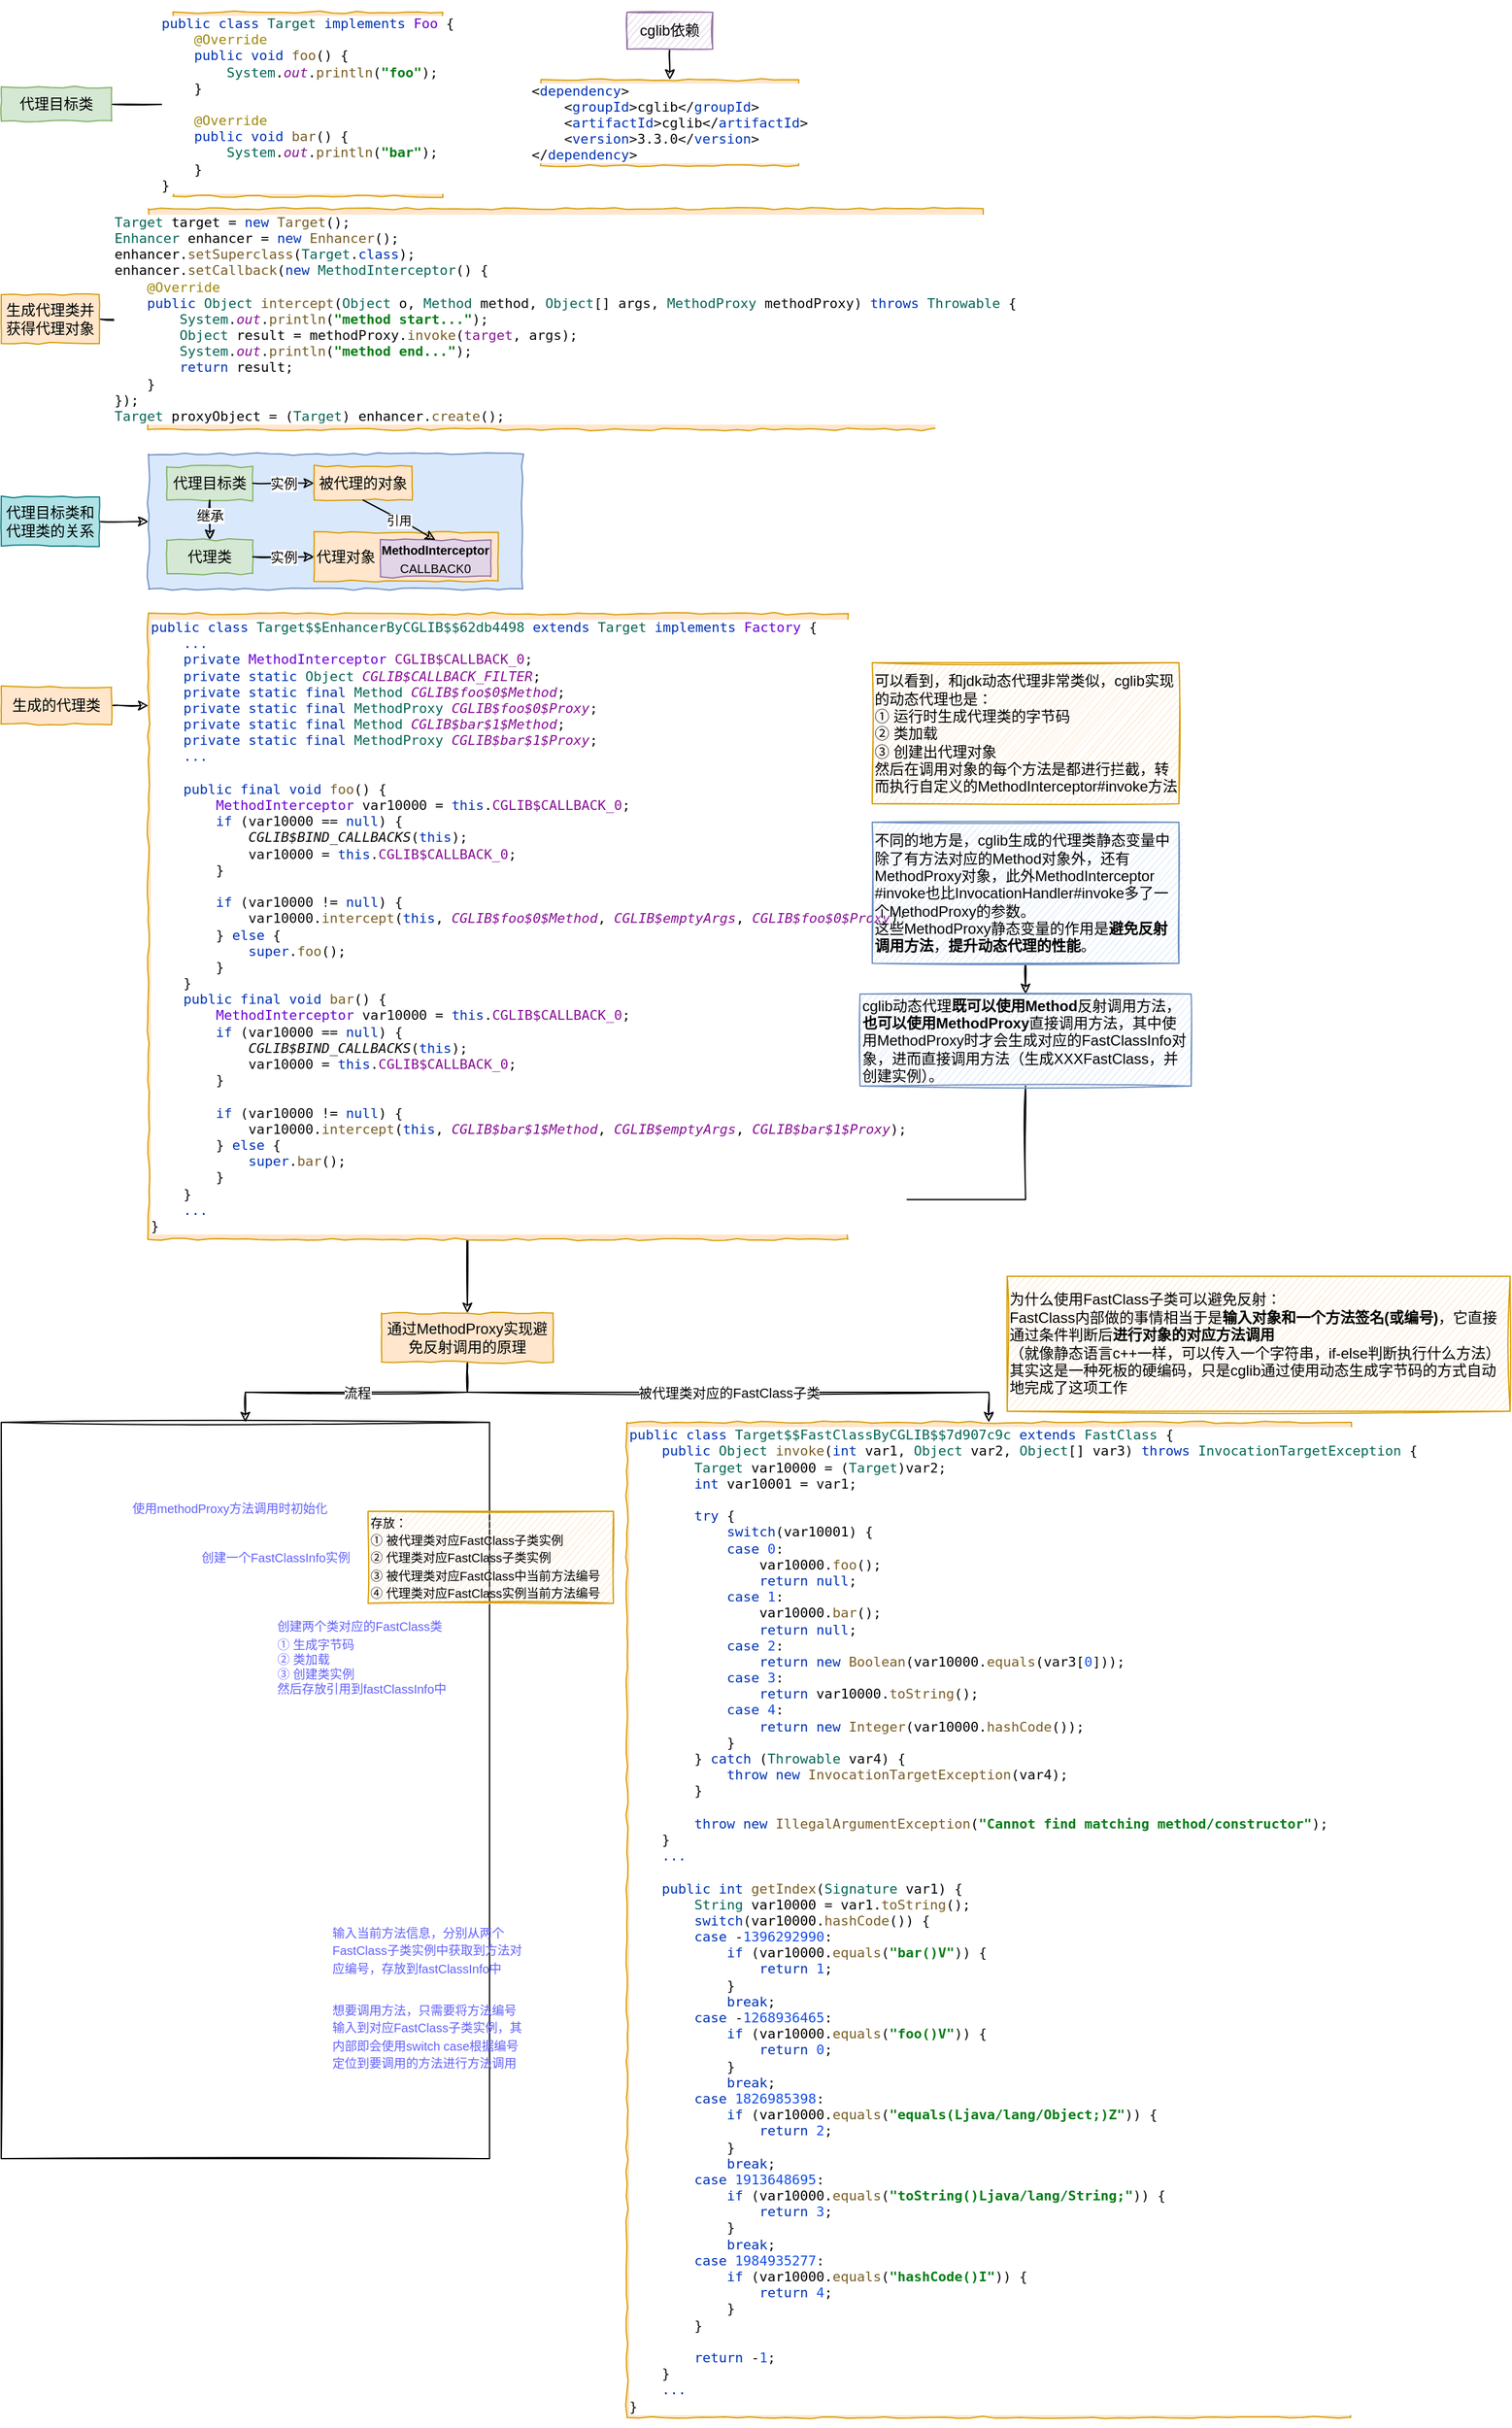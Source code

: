 <mxfile>
    <diagram id="gyhuzlX4sD1YpIZRbeLN" name="第 1 页">
        <mxGraphModel dx="1128" dy="670" grid="1" gridSize="10" guides="1" tooltips="1" connect="1" arrows="1" fold="1" page="1" pageScale="1" pageWidth="827" pageHeight="1169" math="0" shadow="0">
            <root>
                <mxCell id="0"/>
                <mxCell id="1" parent="0"/>
                <mxCell id="35" style="edgeStyle=orthogonalEdgeStyle;sketch=1;html=1;exitX=0.5;exitY=1;exitDx=0;exitDy=0;entryX=0.5;entryY=0;entryDx=0;entryDy=0;fontSize=11;rounded=0;" parent="1" source="32" target="34" edge="1">
                    <mxGeometry relative="1" as="geometry"/>
                </mxCell>
                <mxCell id="4" style="edgeStyle=none;html=1;exitX=1;exitY=0.5;exitDx=0;exitDy=0;entryX=0;entryY=0.5;entryDx=0;entryDy=0;fontSize=11;sketch=1;" parent="1" source="2" target="3" edge="1">
                    <mxGeometry relative="1" as="geometry"/>
                </mxCell>
                <mxCell id="2" value="代理目标类" style="rounded=0;whiteSpace=wrap;html=1;fillColor=#d5e8d4;strokeColor=#82b366;comic=1;" parent="1" vertex="1">
                    <mxGeometry x="40" y="81.25" width="90" height="27.5" as="geometry"/>
                </mxCell>
                <mxCell id="3" value="&lt;pre style=&quot;background-color: rgb(255 , 255 , 255)&quot;&gt;&lt;div style=&quot;color: rgb(8 , 8 , 8) ; font-family: &amp;#34;consolas&amp;#34; , monospace ; font-size: 11px ; text-align: left&quot;&gt;&lt;pre style=&quot;font-family: &amp;#34;consolas&amp;#34; , monospace&quot;&gt;&lt;span style=&quot;color: #0033b3&quot;&gt;public class &lt;/span&gt;&lt;span style=&quot;color: #066555&quot;&gt;Target &lt;/span&gt;&lt;span style=&quot;color: #0033b3&quot;&gt;implements &lt;/span&gt;&lt;span style=&quot;color: #6c00d5&quot;&gt;Foo &lt;/span&gt;{&lt;br&gt;    &lt;span style=&quot;color: #9e880d&quot;&gt;@Override&lt;br&gt;&lt;/span&gt;&lt;span style=&quot;color: #9e880d&quot;&gt;    &lt;/span&gt;&lt;span style=&quot;color: #0033b3&quot;&gt;public void &lt;/span&gt;&lt;span style=&quot;color: #795e26&quot;&gt;foo&lt;/span&gt;() {&lt;br&gt;        &lt;span style=&quot;color: #066555&quot;&gt;System&lt;/span&gt;.&lt;span style=&quot;color: #871094 ; font-style: italic&quot;&gt;out&lt;/span&gt;.&lt;span style=&quot;color: #795e26&quot;&gt;println&lt;/span&gt;(&lt;span style=&quot;color: #067d17 ; font-weight: bold&quot;&gt;&quot;foo&quot;&lt;/span&gt;);&lt;br&gt;    }&lt;br&gt;&lt;br&gt;    &lt;span style=&quot;color: #9e880d&quot;&gt;@Override&lt;br&gt;&lt;/span&gt;&lt;span style=&quot;color: #9e880d&quot;&gt;    &lt;/span&gt;&lt;span style=&quot;color: #0033b3&quot;&gt;public void &lt;/span&gt;&lt;span style=&quot;color: #795e26&quot;&gt;bar&lt;/span&gt;() {&lt;br&gt;        &lt;span style=&quot;color: #066555&quot;&gt;System&lt;/span&gt;.&lt;span style=&quot;color: #871094 ; font-style: italic&quot;&gt;out&lt;/span&gt;.&lt;span style=&quot;color: #795e26&quot;&gt;println&lt;/span&gt;(&lt;span style=&quot;color: #067d17 ; font-weight: bold&quot;&gt;&quot;bar&quot;&lt;/span&gt;);&lt;br&gt;    }&lt;br&gt;}&lt;br&gt;&lt;/pre&gt;&lt;/div&gt;&lt;/pre&gt;" style="rounded=0;whiteSpace=wrap;html=1;fillColor=#ffe6cc;strokeColor=#d79b00;comic=1;" parent="1" vertex="1">
                    <mxGeometry x="180" y="20" width="220" height="150" as="geometry"/>
                </mxCell>
                <mxCell id="8" style="edgeStyle=none;sketch=1;html=1;exitX=0.5;exitY=1;exitDx=0;exitDy=0;entryX=0.5;entryY=0;entryDx=0;entryDy=0;fontSize=11;" parent="1" source="5" target="7" edge="1">
                    <mxGeometry relative="1" as="geometry"/>
                </mxCell>
                <mxCell id="5" value="cglib依赖" style="rounded=0;whiteSpace=wrap;html=1;fillColor=#e1d5e7;strokeColor=#9673a6;comic=1;sketch=1;" parent="1" vertex="1">
                    <mxGeometry x="550" y="20" width="70" height="30" as="geometry"/>
                </mxCell>
                <mxCell id="7" value="&lt;pre style=&quot;background-color: rgb(255 , 255 , 255)&quot;&gt;&lt;div style=&quot;color: rgb(8 , 8 , 8) ; font-family: &amp;#34;consolas&amp;#34; , monospace ; font-size: 11px ; text-align: left&quot;&gt;&lt;pre style=&quot;font-family: &amp;#34;consolas&amp;#34; , monospace&quot;&gt;&lt;pre style=&quot;font-family: &amp;#34;consolas&amp;#34; , monospace&quot;&gt;&amp;lt;&lt;span style=&quot;color: #0033b3&quot;&gt;dependency&lt;/span&gt;&amp;gt;&lt;br&gt;    &amp;lt;&lt;span style=&quot;color: #0033b3&quot;&gt;groupId&lt;/span&gt;&amp;gt;cglib&amp;lt;/&lt;span style=&quot;color: #0033b3&quot;&gt;groupId&lt;/span&gt;&amp;gt;&lt;br&gt;    &amp;lt;&lt;span style=&quot;color: #0033b3&quot;&gt;artifactId&lt;/span&gt;&amp;gt;cglib&amp;lt;/&lt;span style=&quot;color: #0033b3&quot;&gt;artifactId&lt;/span&gt;&amp;gt;&lt;br&gt;    &amp;lt;&lt;span style=&quot;color: #0033b3&quot;&gt;version&lt;/span&gt;&amp;gt;3.3.0&amp;lt;/&lt;span style=&quot;color: #0033b3&quot;&gt;version&lt;/span&gt;&amp;gt;&lt;br&gt;&amp;lt;/&lt;span style=&quot;color: #0033b3&quot;&gt;dependency&lt;/span&gt;&amp;gt;&lt;/pre&gt;&lt;/pre&gt;&lt;/div&gt;&lt;/pre&gt;" style="rounded=0;whiteSpace=wrap;html=1;fillColor=#ffe6cc;strokeColor=#d79b00;comic=1;" parent="1" vertex="1">
                    <mxGeometry x="480" y="75" width="210" height="70" as="geometry"/>
                </mxCell>
                <mxCell id="11" style="edgeStyle=none;sketch=1;html=1;exitX=1;exitY=0.5;exitDx=0;exitDy=0;entryX=0;entryY=0.5;entryDx=0;entryDy=0;fontSize=11;" parent="1" source="9" target="10" edge="1">
                    <mxGeometry relative="1" as="geometry"/>
                </mxCell>
                <mxCell id="9" value="生成代理类并获得代理对象" style="rounded=0;whiteSpace=wrap;html=1;fillColor=#ffe6cc;strokeColor=#d79b00;comic=1;" parent="1" vertex="1">
                    <mxGeometry x="40" y="250" width="80" height="40" as="geometry"/>
                </mxCell>
                <mxCell id="10" value="&lt;pre style=&quot;background-color: rgb(255 , 255 , 255)&quot;&gt;&lt;div style=&quot;color: rgb(8 , 8 , 8) ; font-family: &amp;#34;consolas&amp;#34; , monospace ; font-size: 11px ; text-align: left&quot;&gt;&lt;pre style=&quot;font-family: &amp;#34;consolas&amp;#34; , monospace&quot;&gt;&lt;pre style=&quot;font-family: &amp;#34;consolas&amp;#34; , monospace&quot;&gt;&lt;span style=&quot;color: #066555&quot;&gt;Target &lt;/span&gt;&lt;span style=&quot;color: #000000&quot;&gt;target &lt;/span&gt;= &lt;span style=&quot;color: #0033b3&quot;&gt;new &lt;/span&gt;&lt;span style=&quot;color: #795e26&quot;&gt;Target&lt;/span&gt;();&lt;br&gt;&lt;span style=&quot;color: #066555&quot;&gt;Enhancer &lt;/span&gt;&lt;span style=&quot;color: #000000&quot;&gt;enhancer &lt;/span&gt;= &lt;span style=&quot;color: #0033b3&quot;&gt;new &lt;/span&gt;&lt;span style=&quot;color: #795e26&quot;&gt;Enhancer&lt;/span&gt;();&lt;br&gt;&lt;span style=&quot;color: #000000&quot;&gt;enhancer&lt;/span&gt;.&lt;span style=&quot;color: #795e26&quot;&gt;setSuperclass&lt;/span&gt;(&lt;span style=&quot;color: #066555&quot;&gt;Target&lt;/span&gt;.&lt;span style=&quot;color: #0033b3&quot;&gt;class&lt;/span&gt;);&lt;br&gt;&lt;span style=&quot;color: #000000&quot;&gt;enhancer&lt;/span&gt;.&lt;span style=&quot;color: #795e26&quot;&gt;setCallback&lt;/span&gt;(&lt;span style=&quot;color: #0033b3&quot;&gt;new &lt;/span&gt;&lt;span style=&quot;color: #066555&quot;&gt;MethodInterceptor&lt;/span&gt;() {&lt;br&gt;    &lt;span style=&quot;color: #9e880d&quot;&gt;@Override&lt;br&gt;&lt;/span&gt;&lt;span style=&quot;color: #9e880d&quot;&gt;    &lt;/span&gt;&lt;span style=&quot;color: #0033b3&quot;&gt;public &lt;/span&gt;&lt;span style=&quot;color: #066555&quot;&gt;Object &lt;/span&gt;&lt;span style=&quot;color: #795e26&quot;&gt;intercept&lt;/span&gt;(&lt;span style=&quot;color: #066555&quot;&gt;Object &lt;/span&gt;o, &lt;span style=&quot;color: #066555&quot;&gt;Method &lt;/span&gt;method, &lt;span style=&quot;color: #066555&quot;&gt;Object&lt;/span&gt;[] args, &lt;span style=&quot;color: #066555&quot;&gt;MethodProxy &lt;/span&gt;methodProxy) &lt;span style=&quot;color: #0033b3&quot;&gt;throws &lt;/span&gt;&lt;span style=&quot;color: #066555&quot;&gt;Throwable &lt;/span&gt;{&lt;br&gt;        &lt;span style=&quot;color: #066555&quot;&gt;System&lt;/span&gt;.&lt;span style=&quot;color: #871094 ; font-style: italic&quot;&gt;out&lt;/span&gt;.&lt;span style=&quot;color: #795e26&quot;&gt;println&lt;/span&gt;(&lt;span style=&quot;color: #067d17 ; font-weight: bold&quot;&gt;&quot;method start...&quot;&lt;/span&gt;);&lt;br&gt;        &lt;span style=&quot;color: #066555&quot;&gt;Object &lt;/span&gt;&lt;span style=&quot;color: #000000&quot;&gt;result &lt;/span&gt;= methodProxy.&lt;span style=&quot;color: #795e26&quot;&gt;invoke&lt;/span&gt;(&lt;span style=&quot;color: #851691&quot;&gt;target&lt;/span&gt;, args);&lt;br&gt;        &lt;span style=&quot;color: #066555&quot;&gt;System&lt;/span&gt;.&lt;span style=&quot;color: #871094 ; font-style: italic&quot;&gt;out&lt;/span&gt;.&lt;span style=&quot;color: #795e26&quot;&gt;println&lt;/span&gt;(&lt;span style=&quot;color: #067d17 ; font-weight: bold&quot;&gt;&quot;method end...&quot;&lt;/span&gt;);&lt;br&gt;        &lt;span style=&quot;color: #0033b3&quot;&gt;return &lt;/span&gt;&lt;span style=&quot;color: #000000&quot;&gt;result&lt;/span&gt;;&lt;br&gt;    }&lt;br&gt;});&lt;br&gt;&lt;span style=&quot;color: #066555&quot;&gt;Target &lt;/span&gt;&lt;span style=&quot;color: #000000&quot;&gt;proxyObject &lt;/span&gt;= (&lt;span style=&quot;color: #066555&quot;&gt;Target&lt;/span&gt;) &lt;span style=&quot;color: #000000&quot;&gt;enhancer&lt;/span&gt;.&lt;span style=&quot;color: #795e26&quot;&gt;create&lt;/span&gt;();&lt;/pre&gt;&lt;/pre&gt;&lt;/div&gt;&lt;/pre&gt;" style="rounded=0;whiteSpace=wrap;html=1;fillColor=#ffe6cc;strokeColor=#d79b00;comic=1;" parent="1" vertex="1">
                    <mxGeometry x="160" y="180" width="680" height="180" as="geometry"/>
                </mxCell>
                <mxCell id="25" style="edgeStyle=none;sketch=1;html=1;exitX=1;exitY=0.5;exitDx=0;exitDy=0;entryX=0;entryY=0.5;entryDx=0;entryDy=0;fontSize=10;" parent="1" source="12" target="13" edge="1">
                    <mxGeometry relative="1" as="geometry"/>
                </mxCell>
                <mxCell id="12" value="代理目标类和代理类的关系" style="rounded=0;whiteSpace=wrap;html=1;fillColor=#b0e3e6;strokeColor=#0e8088;comic=1;" parent="1" vertex="1">
                    <mxGeometry x="40" y="415" width="80" height="40" as="geometry"/>
                </mxCell>
                <mxCell id="24" value="" style="group" parent="1" vertex="1" connectable="0">
                    <mxGeometry x="160" y="380" width="305" height="110" as="geometry"/>
                </mxCell>
                <mxCell id="13" value="" style="rounded=0;whiteSpace=wrap;html=1;fillColor=#dae8fc;strokeColor=#6c8ebf;comic=1;" parent="24" vertex="1">
                    <mxGeometry width="305" height="110" as="geometry"/>
                </mxCell>
                <mxCell id="14" value="代理目标类" style="rounded=0;whiteSpace=wrap;html=1;fillColor=#d5e8d4;strokeColor=#82b366;comic=1;" parent="24" vertex="1">
                    <mxGeometry x="15" y="10" width="70" height="27.5" as="geometry"/>
                </mxCell>
                <mxCell id="15" value="代理类" style="rounded=0;whiteSpace=wrap;html=1;fillColor=#d5e8d4;strokeColor=#82b366;comic=1;" parent="24" vertex="1">
                    <mxGeometry x="15" y="70" width="70" height="27.5" as="geometry"/>
                </mxCell>
                <mxCell id="16" value="继承" style="edgeStyle=none;sketch=1;html=1;exitX=0.5;exitY=1;exitDx=0;exitDy=0;entryX=0.5;entryY=0;entryDx=0;entryDy=0;fontSize=11;" parent="24" source="14" target="15" edge="1">
                    <mxGeometry x="-0.231" relative="1" as="geometry">
                        <mxPoint as="offset"/>
                    </mxGeometry>
                </mxCell>
                <mxCell id="18" value="被代理的对象" style="rounded=0;whiteSpace=wrap;html=1;fillColor=#ffe6cc;strokeColor=#d79b00;comic=1;" parent="24" vertex="1">
                    <mxGeometry x="135" y="10" width="80" height="27.5" as="geometry"/>
                </mxCell>
                <mxCell id="19" value="实例" style="edgeStyle=none;sketch=1;html=1;exitX=1;exitY=0.5;exitDx=0;exitDy=0;entryX=0;entryY=0.5;entryDx=0;entryDy=0;fontSize=11;" parent="24" source="14" target="18" edge="1">
                    <mxGeometry relative="1" as="geometry"/>
                </mxCell>
                <mxCell id="20" value="代理对象" style="rounded=0;whiteSpace=wrap;html=1;fillColor=#ffe6cc;strokeColor=#d79b00;comic=1;align=left;" parent="24" vertex="1">
                    <mxGeometry x="135" y="63.75" width="150" height="40" as="geometry"/>
                </mxCell>
                <mxCell id="21" value="实例" style="edgeStyle=none;sketch=1;html=1;exitX=1;exitY=0.5;exitDx=0;exitDy=0;entryX=0;entryY=0.5;entryDx=0;entryDy=0;fontSize=11;" parent="24" source="15" target="20" edge="1">
                    <mxGeometry relative="1" as="geometry"/>
                </mxCell>
                <mxCell id="22" value="&lt;font style=&quot;font-size: 10px&quot;&gt;&lt;b&gt;MethodInterceptor&lt;/b&gt;&lt;br&gt;CALLBACK0&lt;/font&gt;" style="rounded=0;whiteSpace=wrap;html=1;fillColor=#e1d5e7;strokeColor=#9673a6;comic=1;" parent="24" vertex="1">
                    <mxGeometry x="189" y="70" width="90" height="30" as="geometry"/>
                </mxCell>
                <mxCell id="23" value="引用" style="edgeStyle=none;sketch=1;html=1;exitX=0.5;exitY=1;exitDx=0;exitDy=0;entryX=0.5;entryY=0;entryDx=0;entryDy=0;fontSize=10;" parent="24" source="18" target="22" edge="1">
                    <mxGeometry relative="1" as="geometry"/>
                </mxCell>
                <mxCell id="28" style="edgeStyle=none;sketch=1;html=1;exitX=1;exitY=0.5;exitDx=0;exitDy=0;entryX=0;entryY=0.147;entryDx=0;entryDy=0;entryPerimeter=0;fontSize=11;" parent="1" source="26" target="27" edge="1">
                    <mxGeometry relative="1" as="geometry"/>
                </mxCell>
                <mxCell id="26" value="生成的代理类" style="rounded=0;whiteSpace=wrap;html=1;fillColor=#ffe6cc;strokeColor=#d79b00;comic=1;" parent="1" vertex="1">
                    <mxGeometry x="40" y="570" width="90" height="30" as="geometry"/>
                </mxCell>
                <mxCell id="27" value="&lt;pre style=&quot;background-color: rgb(255 , 255 , 255) ; font-family: &amp;#34;consolas&amp;#34; , monospace ; font-size: 11px&quot;&gt;&lt;span style=&quot;color: rgb(8 , 8 , 8)&quot;&gt;&lt;span style=&quot;color: #0033b3&quot;&gt;public class &lt;/span&gt;&lt;span style=&quot;color: #066555&quot;&gt;Target$$EnhancerByCGLIB$$62db4498 &lt;/span&gt;&lt;span style=&quot;color: #0033b3&quot;&gt;extends &lt;/span&gt;&lt;span style=&quot;color: #066555&quot;&gt;Target &lt;/span&gt;&lt;span style=&quot;color: #0033b3&quot;&gt;implements &lt;/span&gt;&lt;span style=&quot;color: #6c00d5&quot;&gt;Factory &lt;/span&gt;{&lt;br&gt;    &lt;/span&gt;&lt;font color=&quot;#0033b3&quot;&gt;...&lt;/font&gt;&lt;font color=&quot;#080808&quot;&gt;&lt;br&gt;    &lt;/font&gt;&lt;span style=&quot;color: rgb(0 , 51 , 179)&quot;&gt;private &lt;/span&gt;&lt;span style=&quot;color: rgb(108 , 0 , 213)&quot;&gt;MethodInterceptor &lt;/span&gt;&lt;span style=&quot;color: rgb(135 , 16 , 148)&quot;&gt;CGLIB$CALLBACK_0&lt;/span&gt;&lt;font color=&quot;#080808&quot;&gt;;&lt;br&gt;    &lt;/font&gt;&lt;span style=&quot;color: rgb(0 , 51 , 179)&quot;&gt;private static &lt;/span&gt;&lt;span style=&quot;color: rgb(6 , 101 , 85)&quot;&gt;Object &lt;/span&gt;&lt;span style=&quot;color: rgb(135 , 16 , 148) ; font-style: italic&quot;&gt;CGLIB$CALLBACK_FILTER&lt;/span&gt;&lt;font color=&quot;#080808&quot;&gt;;&lt;br&gt;    &lt;/font&gt;&lt;span style=&quot;color: rgb(0 , 51 , 179)&quot;&gt;private static final &lt;/span&gt;&lt;span style=&quot;color: rgb(6 , 101 , 85)&quot;&gt;Method &lt;/span&gt;&lt;span style=&quot;color: rgb(135 , 16 , 148) ; font-style: italic&quot;&gt;CGLIB$foo$0$Method&lt;/span&gt;&lt;font color=&quot;#080808&quot;&gt;;&lt;br&gt;    &lt;/font&gt;&lt;span style=&quot;color: rgb(0 , 51 , 179)&quot;&gt;private static final &lt;/span&gt;&lt;span style=&quot;color: rgb(6 , 101 , 85)&quot;&gt;MethodProxy &lt;/span&gt;&lt;span style=&quot;color: rgb(135 , 16 , 148) ; font-style: italic&quot;&gt;CGLIB$foo$0$Proxy&lt;/span&gt;&lt;font color=&quot;#080808&quot;&gt;;&lt;/font&gt;&lt;font color=&quot;#080808&quot;&gt;&lt;br&gt;    &lt;/font&gt;&lt;span style=&quot;color: rgb(0 , 51 , 179)&quot;&gt;private static final &lt;/span&gt;&lt;span style=&quot;color: rgb(6 , 101 , 85)&quot;&gt;Method &lt;/span&gt;&lt;span style=&quot;color: rgb(135 , 16 , 148) ; font-style: italic&quot;&gt;CGLIB$bar$1$Method&lt;/span&gt;&lt;font color=&quot;#080808&quot;&gt;;&lt;br&gt;    &lt;/font&gt;&lt;span style=&quot;color: rgb(0 , 51 , 179)&quot;&gt;private static final &lt;/span&gt;&lt;span style=&quot;color: rgb(6 , 101 , 85)&quot;&gt;MethodProxy &lt;/span&gt;&lt;span style=&quot;color: rgb(135 , 16 , 148) ; font-style: italic&quot;&gt;CGLIB$bar$1$Proxy&lt;/span&gt;&lt;font color=&quot;#080808&quot;&gt;;&lt;br&gt;    &lt;/font&gt;&lt;font color=&quot;#0033b3&quot;&gt;...&lt;/font&gt;&lt;font color=&quot;#080808&quot;&gt;&lt;br&gt;&lt;/font&gt;&lt;font color=&quot;#080808&quot;&gt;&lt;br&gt;    &lt;/font&gt;&lt;span style=&quot;color: rgb(0 , 51 , 179)&quot;&gt;public final void &lt;/span&gt;&lt;span style=&quot;color: rgb(121 , 94 , 38)&quot;&gt;foo&lt;/span&gt;&lt;font color=&quot;#080808&quot;&gt;() {&lt;br&gt;        &lt;/font&gt;&lt;span style=&quot;color: rgb(108 , 0 , 213)&quot;&gt;MethodInterceptor &lt;/span&gt;&lt;font color=&quot;#080808&quot;&gt;var10000 = &lt;/font&gt;&lt;span style=&quot;color: rgb(0 , 51 , 179)&quot;&gt;this&lt;/span&gt;&lt;font color=&quot;#080808&quot;&gt;.&lt;/font&gt;&lt;span style=&quot;color: rgb(135 , 16 , 148)&quot;&gt;CGLIB$CALLBACK_0&lt;/span&gt;&lt;font color=&quot;#080808&quot;&gt;;&lt;br&gt;        &lt;/font&gt;&lt;span style=&quot;color: rgb(0 , 51 , 179)&quot;&gt;if &lt;/span&gt;&lt;font color=&quot;#080808&quot;&gt;(var10000 == &lt;/font&gt;&lt;span style=&quot;color: rgb(0 , 51 , 179)&quot;&gt;null&lt;/span&gt;&lt;font color=&quot;#080808&quot;&gt;) {&lt;br&gt;            &lt;/font&gt;&lt;span style=&quot;color: rgb(8 , 8 , 8) ; font-style: italic&quot;&gt;CGLIB$BIND_CALLBACKS&lt;/span&gt;&lt;font color=&quot;#080808&quot;&gt;(&lt;/font&gt;&lt;span style=&quot;color: rgb(0 , 51 , 179)&quot;&gt;this&lt;/span&gt;&lt;font color=&quot;#080808&quot;&gt;);&lt;br&gt;            var10000 = &lt;/font&gt;&lt;span style=&quot;color: rgb(0 , 51 , 179)&quot;&gt;this&lt;/span&gt;&lt;font color=&quot;#080808&quot;&gt;.&lt;/font&gt;&lt;span style=&quot;color: rgb(135 , 16 , 148)&quot;&gt;CGLIB$CALLBACK_0&lt;/span&gt;&lt;font color=&quot;#080808&quot;&gt;;&lt;br&gt;        }&lt;br&gt;&lt;br&gt;        &lt;/font&gt;&lt;span style=&quot;color: rgb(0 , 51 , 179)&quot;&gt;if &lt;/span&gt;&lt;font color=&quot;#080808&quot;&gt;(var10000 != &lt;/font&gt;&lt;span style=&quot;color: rgb(0 , 51 , 179)&quot;&gt;null&lt;/span&gt;&lt;font color=&quot;#080808&quot;&gt;) {&lt;br&gt;            var10000.&lt;/font&gt;&lt;span style=&quot;color: rgb(121 , 94 , 38)&quot;&gt;intercept&lt;/span&gt;&lt;font color=&quot;#080808&quot;&gt;(&lt;/font&gt;&lt;span style=&quot;color: rgb(0 , 51 , 179)&quot;&gt;this&lt;/span&gt;&lt;font color=&quot;#080808&quot;&gt;, &lt;/font&gt;&lt;span style=&quot;color: rgb(135 , 16 , 148) ; font-style: italic&quot;&gt;CGLIB$foo$0$Method&lt;/span&gt;&lt;font color=&quot;#080808&quot;&gt;, &lt;/font&gt;&lt;span style=&quot;color: rgb(135 , 16 , 148) ; font-style: italic&quot;&gt;CGLIB$emptyArgs&lt;/span&gt;&lt;font color=&quot;#080808&quot;&gt;, &lt;/font&gt;&lt;span style=&quot;color: rgb(135 , 16 , 148) ; font-style: italic&quot;&gt;CGLIB$foo$0$Proxy&lt;/span&gt;&lt;font color=&quot;#080808&quot;&gt;);&lt;br&gt;        } &lt;/font&gt;&lt;span style=&quot;color: rgb(0 , 51 , 179)&quot;&gt;else &lt;/span&gt;&lt;font color=&quot;#080808&quot;&gt;{&lt;br&gt;            &lt;/font&gt;&lt;span style=&quot;color: rgb(0 , 51 , 179)&quot;&gt;super&lt;/span&gt;&lt;font color=&quot;#080808&quot;&gt;.&lt;/font&gt;&lt;span style=&quot;color: rgb(121 , 94 , 38)&quot;&gt;foo&lt;/span&gt;&lt;font color=&quot;#080808&quot;&gt;();&lt;br&gt;        }&lt;br&gt;    }&lt;br&gt;    &lt;/font&gt;&lt;span style=&quot;color: rgb(0 , 51 , 179)&quot;&gt;public final void &lt;/span&gt;&lt;span style=&quot;color: rgb(121 , 94 , 38)&quot;&gt;bar&lt;/span&gt;&lt;font color=&quot;#080808&quot;&gt;() {&lt;br&gt;        &lt;/font&gt;&lt;span style=&quot;color: rgb(108 , 0 , 213)&quot;&gt;MethodInterceptor &lt;/span&gt;&lt;font color=&quot;#080808&quot;&gt;var10000 = &lt;/font&gt;&lt;span style=&quot;color: rgb(0 , 51 , 179)&quot;&gt;this&lt;/span&gt;&lt;font color=&quot;#080808&quot;&gt;.&lt;/font&gt;&lt;span style=&quot;color: rgb(135 , 16 , 148)&quot;&gt;CGLIB$CALLBACK_0&lt;/span&gt;&lt;font color=&quot;#080808&quot;&gt;;&lt;br&gt;        &lt;/font&gt;&lt;span style=&quot;color: rgb(0 , 51 , 179)&quot;&gt;if &lt;/span&gt;&lt;font color=&quot;#080808&quot;&gt;(var10000 == &lt;/font&gt;&lt;span style=&quot;color: rgb(0 , 51 , 179)&quot;&gt;null&lt;/span&gt;&lt;font color=&quot;#080808&quot;&gt;) {&lt;br&gt;            &lt;/font&gt;&lt;span style=&quot;color: rgb(8 , 8 , 8) ; font-style: italic&quot;&gt;CGLIB$BIND_CALLBACKS&lt;/span&gt;&lt;font color=&quot;#080808&quot;&gt;(&lt;/font&gt;&lt;span style=&quot;color: rgb(0 , 51 , 179)&quot;&gt;this&lt;/span&gt;&lt;font color=&quot;#080808&quot;&gt;);&lt;br&gt;            var10000 = &lt;/font&gt;&lt;span style=&quot;color: rgb(0 , 51 , 179)&quot;&gt;this&lt;/span&gt;&lt;font color=&quot;#080808&quot;&gt;.&lt;/font&gt;&lt;span style=&quot;color: rgb(135 , 16 , 148)&quot;&gt;CGLIB$CALLBACK_0&lt;/span&gt;&lt;font color=&quot;#080808&quot;&gt;;&lt;br&gt;        }&lt;br&gt;&lt;br&gt;        &lt;/font&gt;&lt;span style=&quot;color: rgb(0 , 51 , 179)&quot;&gt;if &lt;/span&gt;&lt;font color=&quot;#080808&quot;&gt;(var10000 != &lt;/font&gt;&lt;span style=&quot;color: rgb(0 , 51 , 179)&quot;&gt;null&lt;/span&gt;&lt;font color=&quot;#080808&quot;&gt;) {&lt;br&gt;            var10000.&lt;/font&gt;&lt;span style=&quot;color: rgb(121 , 94 , 38)&quot;&gt;intercept&lt;/span&gt;&lt;font color=&quot;#080808&quot;&gt;(&lt;/font&gt;&lt;span style=&quot;color: rgb(0 , 51 , 179)&quot;&gt;this&lt;/span&gt;&lt;font color=&quot;#080808&quot;&gt;, &lt;/font&gt;&lt;span style=&quot;color: rgb(135 , 16 , 148) ; font-style: italic&quot;&gt;CGLIB$bar$1$Method&lt;/span&gt;&lt;font color=&quot;#080808&quot;&gt;, &lt;/font&gt;&lt;span style=&quot;color: rgb(135 , 16 , 148) ; font-style: italic&quot;&gt;CGLIB$emptyArgs&lt;/span&gt;&lt;font color=&quot;#080808&quot;&gt;, &lt;/font&gt;&lt;span style=&quot;color: rgb(135 , 16 , 148) ; font-style: italic&quot;&gt;CGLIB$bar$1$Proxy&lt;/span&gt;&lt;font color=&quot;#080808&quot;&gt;);&lt;br&gt;        } &lt;/font&gt;&lt;span style=&quot;color: rgb(0 , 51 , 179)&quot;&gt;else &lt;/span&gt;&lt;font color=&quot;#080808&quot;&gt;{&lt;br&gt;            &lt;/font&gt;&lt;span style=&quot;color: rgb(0 , 51 , 179)&quot;&gt;super&lt;/span&gt;&lt;font color=&quot;#080808&quot;&gt;.&lt;/font&gt;&lt;span style=&quot;color: rgb(121 , 94 , 38)&quot;&gt;bar&lt;/span&gt;&lt;font color=&quot;#080808&quot;&gt;();&lt;br&gt;        }&lt;br&gt;    }&lt;br&gt;    &lt;/font&gt;&lt;font color=&quot;#0033b3&quot;&gt;...&lt;/font&gt;&lt;font color=&quot;#080808&quot;&gt;&lt;br&gt;}&lt;br&gt;&lt;/font&gt;&lt;/pre&gt;" style="rounded=0;whiteSpace=wrap;html=1;fillColor=#ffe6cc;strokeColor=#d79b00;comic=1;align=left;" parent="1" vertex="1">
                    <mxGeometry x="160" y="510" width="570" height="510" as="geometry"/>
                </mxCell>
                <mxCell id="29" value="可以看到，和jdk动态代理非常类似，cglib实现的动态代理也是：&lt;br&gt;① 运行时生成代理类的字节码&lt;br&gt;② 类加载&lt;br&gt;③ 创建出代理对象&lt;br&gt;然后在调用对象的每个方法是都进行拦截，转而执行自定义的MethodInterceptor#invoke方法" style="rounded=0;whiteSpace=wrap;html=1;fillColor=#ffe6cc;strokeColor=#d79b00;comic=1;sketch=1;align=left;" parent="1" vertex="1">
                    <mxGeometry x="750" y="550" width="250" height="115" as="geometry"/>
                </mxCell>
                <mxCell id="33" style="edgeStyle=none;sketch=1;html=1;exitX=0.5;exitY=1;exitDx=0;exitDy=0;entryX=0.5;entryY=0;entryDx=0;entryDy=0;fontSize=11;" parent="1" source="30" target="32" edge="1">
                    <mxGeometry relative="1" as="geometry"/>
                </mxCell>
                <mxCell id="30" value="不同的地方是，cglib生成的代理类静态变量中除了有方法对应的Method对象外，还有MethodProxy对象，此外MethodInterceptor #invoke也比InvocationHandler#invoke多了一个MethodProxy的参数。&lt;br&gt;这些MethodProxy静态变量的作用是&lt;b&gt;避免反射调用方法&lt;/b&gt;，&lt;b&gt;提升动态代理的性能&lt;/b&gt;。" style="rounded=0;whiteSpace=wrap;html=1;fillColor=#dae8fc;strokeColor=#6c8ebf;comic=1;sketch=1;align=left;" parent="1" vertex="1">
                    <mxGeometry x="750" y="680" width="250" height="115" as="geometry"/>
                </mxCell>
                <mxCell id="32" value="cglib动态代理&lt;b&gt;既可以使用Method&lt;/b&gt;反射调用方法，&lt;b&gt;也可以使用MethodProxy&lt;/b&gt;直接调用方法，其中使用MethodProxy时才会生成对应的FastClassInfo对象，进而直接调用方法（生成XXXFastClass，并创建实例）。" style="rounded=0;whiteSpace=wrap;html=1;fillColor=#dae8fc;strokeColor=#6c8ebf;comic=1;sketch=1;align=left;" parent="1" vertex="1">
                    <mxGeometry x="740" y="820" width="270" height="75" as="geometry"/>
                </mxCell>
                <mxCell id="37" value="流程" style="rounded=0;sketch=1;html=1;exitX=0.5;exitY=1;exitDx=0;exitDy=0;entryX=0.5;entryY=0;entryDx=0;entryDy=0;fontSize=11;edgeStyle=orthogonalEdgeStyle;" parent="1" source="34" target="36" edge="1">
                    <mxGeometry relative="1" as="geometry"/>
                </mxCell>
                <mxCell id="45" value="&lt;font color=&quot;#000000&quot;&gt;被代理类对应的FastClass子类&lt;/font&gt;" style="edgeStyle=orthogonalEdgeStyle;rounded=0;sketch=1;html=1;exitX=0.5;exitY=1;exitDx=0;exitDy=0;entryX=0.5;entryY=0;entryDx=0;entryDy=0;fontSize=11;fontColor=#6262FC;" parent="1" source="34" target="44" edge="1">
                    <mxGeometry relative="1" as="geometry"/>
                </mxCell>
                <mxCell id="34" value="通过MethodProxy实现避免反射调用的原理" style="rounded=0;whiteSpace=wrap;html=1;fillColor=#ffe6cc;strokeColor=#d79b00;comic=1;" parent="1" vertex="1">
                    <mxGeometry x="350" y="1080" width="140" height="40" as="geometry"/>
                </mxCell>
                <mxCell id="36" value="" style="shape=image;imageAspect=0;aspect=fixed;verticalLabelPosition=bottom;verticalAlign=top;comic=1;sketch=1;fontSize=11;image=https://codereaper-image-bed.oss-cn-shenzhen.aliyuncs.com/img/image-20220810165851414.png;imageBorder=default;" parent="1" vertex="1">
                    <mxGeometry x="40" y="1169" width="398.08" height="600" as="geometry"/>
                </mxCell>
                <mxCell id="38" value="&lt;font color=&quot;#6262fc&quot;&gt;&lt;span style=&quot;font-size: 10px&quot;&gt;使用methodProxy方法调用时初始化&lt;/span&gt;&lt;/font&gt;" style="rounded=0;whiteSpace=wrap;html=1;fillColor=none;strokeColor=none;comic=1;" parent="1" vertex="1">
                    <mxGeometry x="144.04" y="1229" width="165" height="20" as="geometry"/>
                </mxCell>
                <mxCell id="39" value="&lt;font color=&quot;#6262fc&quot;&gt;&lt;span style=&quot;font-size: 10px&quot;&gt;创建一个FastClassInfo实例&lt;br&gt;&lt;/span&gt;&lt;/font&gt;" style="rounded=0;whiteSpace=wrap;html=1;fillColor=none;strokeColor=none;comic=1;" parent="1" vertex="1">
                    <mxGeometry x="199.04" y="1269" width="130" height="20" as="geometry"/>
                </mxCell>
                <mxCell id="40" value="&lt;font style=&quot;font-size: 10px&quot;&gt;存放：&lt;br&gt;① 被代理类对应FastClass子类实例&lt;br&gt;② 代理类对应FastClass子类实例&lt;br&gt;③ 被代理类对应FastClass中当前方法编号&lt;br&gt;④ 代理类对应FastClass实例当前方法编号&lt;/font&gt;" style="rounded=0;whiteSpace=wrap;html=1;fillColor=#ffe6cc;strokeColor=#d79b00;comic=1;sketch=1;align=left;" parent="1" vertex="1">
                    <mxGeometry x="339.04" y="1241.5" width="200" height="75" as="geometry"/>
                </mxCell>
                <mxCell id="41" value="&lt;div style=&quot;text-align: left&quot;&gt;&lt;span style=&quot;font-size: 10px ; color: rgb(98 , 98 , 252)&quot;&gt;创建两个类对应的FastClass类&lt;/span&gt;&lt;/div&gt;&lt;font color=&quot;#6262fc&quot;&gt;&lt;div style=&quot;text-align: left&quot;&gt;&lt;span style=&quot;font-size: 10px&quot;&gt;① 生成字节码&lt;/span&gt;&lt;/div&gt;&lt;span style=&quot;font-size: 10px&quot;&gt;&lt;div style=&quot;text-align: left&quot;&gt;&lt;span&gt;② 类加载&lt;/span&gt;&lt;/div&gt;&lt;div style=&quot;text-align: left&quot;&gt;&lt;span&gt;③ 创建类实例&lt;/span&gt;&lt;/div&gt;&lt;div style=&quot;text-align: left&quot;&gt;&lt;span&gt;然后存放引用到fastClassInfo中&lt;/span&gt;&lt;/div&gt;&lt;/span&gt;&lt;/font&gt;" style="rounded=0;whiteSpace=wrap;html=1;fillColor=none;strokeColor=none;comic=1;" parent="1" vertex="1">
                    <mxGeometry x="259.04" y="1330" width="150" height="60" as="geometry"/>
                </mxCell>
                <mxCell id="42" value="&lt;div style=&quot;text-align: left&quot;&gt;&lt;font color=&quot;#6262fc&quot;&gt;&lt;span style=&quot;font-size: 10px&quot;&gt;输入当前方法信息，分别从两个FastClass子类实例中获取到方法对应编号，存放到fastClassInfo中&lt;/span&gt;&lt;/font&gt;&lt;/div&gt;" style="rounded=0;whiteSpace=wrap;html=1;fillColor=none;strokeColor=none;comic=1;" parent="1" vertex="1">
                    <mxGeometry x="309.04" y="1569" width="160" height="60" as="geometry"/>
                </mxCell>
                <mxCell id="43" value="&lt;div style=&quot;text-align: left&quot;&gt;&lt;font color=&quot;#6262fc&quot;&gt;&lt;span style=&quot;font-size: 10px&quot;&gt;想要调用方法，只需要将方法编号输入到对应FastClass子类实例，其内部即会使用switch case根据编号定位到要调用的方法进行方法调用&lt;/span&gt;&lt;/font&gt;&lt;/div&gt;" style="rounded=0;whiteSpace=wrap;html=1;fillColor=none;strokeColor=none;comic=1;" parent="1" vertex="1">
                    <mxGeometry x="309.04" y="1639" width="160" height="60" as="geometry"/>
                </mxCell>
                <mxCell id="44" value="&lt;pre style=&quot;background-color: rgb(255 , 255 , 255) ; font-family: &amp;#34;consolas&amp;#34; , monospace ; font-size: 11px&quot;&gt;&lt;pre style=&quot;font-family: &amp;#34;consolas&amp;#34; , monospace&quot;&gt;&lt;span style=&quot;color: rgb(8 , 8 , 8)&quot;&gt;&lt;span style=&quot;color: #0033b3&quot;&gt;public class &lt;/span&gt;&lt;span style=&quot;color: #066555&quot;&gt;Target$$FastClassByCGLIB$$7d907c9c &lt;/span&gt;&lt;span style=&quot;color: #0033b3&quot;&gt;extends &lt;/span&gt;&lt;span style=&quot;color: #066555&quot;&gt;FastClass &lt;/span&gt;{&lt;br&gt;    &lt;span style=&quot;color: #0033b3&quot;&gt;public &lt;/span&gt;&lt;span style=&quot;color: #066555&quot;&gt;Object &lt;/span&gt;&lt;span style=&quot;color: #795e26&quot;&gt;invoke&lt;/span&gt;(&lt;span style=&quot;color: #0033b3&quot;&gt;int &lt;/span&gt;var1, &lt;span style=&quot;color: #066555&quot;&gt;Object &lt;/span&gt;var2, &lt;span style=&quot;color: #066555&quot;&gt;Object&lt;/span&gt;[] var3) &lt;span style=&quot;color: #0033b3&quot;&gt;throws &lt;/span&gt;&lt;span style=&quot;color: #066555&quot;&gt;InvocationTargetException &lt;/span&gt;{&lt;br&gt;        &lt;span style=&quot;color: #066555&quot;&gt;Target &lt;/span&gt;&lt;span style=&quot;color: #000000&quot;&gt;var10000 &lt;/span&gt;= (&lt;span style=&quot;color: #066555&quot;&gt;Target&lt;/span&gt;)var2;&lt;br&gt;        &lt;span style=&quot;color: #0033b3&quot;&gt;int &lt;/span&gt;&lt;span style=&quot;color: #000000&quot;&gt;var10001 &lt;/span&gt;= var1;&lt;br&gt;&lt;br&gt;        &lt;span style=&quot;color: #0033b3&quot;&gt;try &lt;/span&gt;{&lt;br&gt;            &lt;span style=&quot;color: #0033b3&quot;&gt;switch&lt;/span&gt;(&lt;span style=&quot;color: #000000&quot;&gt;var10001&lt;/span&gt;) {&lt;br&gt;            &lt;span style=&quot;color: #0033b3&quot;&gt;case &lt;/span&gt;&lt;span style=&quot;color: #1750eb&quot;&gt;0&lt;/span&gt;:&lt;br&gt;                &lt;span style=&quot;color: #000000&quot;&gt;var10000&lt;/span&gt;.&lt;span style=&quot;color: #795e26&quot;&gt;foo&lt;/span&gt;();&lt;br&gt;                &lt;span style=&quot;color: #0033b3&quot;&gt;return null&lt;/span&gt;;&lt;br&gt;            &lt;span style=&quot;color: #0033b3&quot;&gt;case &lt;/span&gt;&lt;span style=&quot;color: #1750eb&quot;&gt;1&lt;/span&gt;:&lt;br&gt;                &lt;span style=&quot;color: #000000&quot;&gt;var10000&lt;/span&gt;.&lt;span style=&quot;color: #795e26&quot;&gt;bar&lt;/span&gt;();&lt;br&gt;                &lt;span style=&quot;color: #0033b3&quot;&gt;return null&lt;/span&gt;;&lt;br&gt;            &lt;span style=&quot;color: #0033b3&quot;&gt;case &lt;/span&gt;&lt;span style=&quot;color: #1750eb&quot;&gt;2&lt;/span&gt;:&lt;br&gt;                &lt;span style=&quot;color: #0033b3&quot;&gt;return new &lt;/span&gt;&lt;span style=&quot;color: #795e26&quot;&gt;Boolean&lt;/span&gt;(&lt;span style=&quot;color: #000000&quot;&gt;var10000&lt;/span&gt;.&lt;span style=&quot;color: #795e26&quot;&gt;equals&lt;/span&gt;(var3[&lt;span style=&quot;color: #1750eb&quot;&gt;0&lt;/span&gt;]));&lt;br&gt;            &lt;span style=&quot;color: #0033b3&quot;&gt;case &lt;/span&gt;&lt;span style=&quot;color: #1750eb&quot;&gt;3&lt;/span&gt;:&lt;br&gt;                &lt;span style=&quot;color: #0033b3&quot;&gt;return &lt;/span&gt;&lt;span style=&quot;color: #000000&quot;&gt;var10000&lt;/span&gt;.&lt;span style=&quot;color: #795e26&quot;&gt;toString&lt;/span&gt;();&lt;br&gt;            &lt;span style=&quot;color: #0033b3&quot;&gt;case &lt;/span&gt;&lt;span style=&quot;color: #1750eb&quot;&gt;4&lt;/span&gt;:&lt;br&gt;                &lt;span style=&quot;color: #0033b3&quot;&gt;return new &lt;/span&gt;&lt;span style=&quot;color: #795e26&quot;&gt;Integer&lt;/span&gt;(&lt;span style=&quot;color: #000000&quot;&gt;var10000&lt;/span&gt;.&lt;span style=&quot;color: #795e26&quot;&gt;hashCode&lt;/span&gt;());&lt;br&gt;            }&lt;br&gt;        } &lt;span style=&quot;color: #0033b3&quot;&gt;catch &lt;/span&gt;(&lt;span style=&quot;color: #066555&quot;&gt;Throwable &lt;/span&gt;var4) {&lt;br&gt;            &lt;span style=&quot;color: #0033b3&quot;&gt;throw new &lt;/span&gt;&lt;span style=&quot;color: #795e26&quot;&gt;InvocationTargetException&lt;/span&gt;(var4);&lt;br&gt;        }&lt;br&gt;&lt;br&gt;        &lt;span style=&quot;color: #0033b3&quot;&gt;throw new &lt;/span&gt;&lt;span style=&quot;color: #795e26&quot;&gt;IllegalArgumentException&lt;/span&gt;(&lt;span style=&quot;color: #067d17 ; font-weight: bold&quot;&gt;&quot;Cannot find matching method/constructor&quot;&lt;/span&gt;);&lt;br&gt;    }&lt;br&gt;    &lt;/span&gt;&lt;font color=&quot;#0033b3&quot;&gt;...&lt;/font&gt;&lt;font color=&quot;#080808&quot;&gt;&lt;br&gt;&lt;br&gt;    &lt;/font&gt;&lt;span style=&quot;color: rgb(0 , 51 , 179)&quot;&gt;public int &lt;/span&gt;&lt;span style=&quot;color: rgb(121 , 94 , 38)&quot;&gt;getIndex&lt;/span&gt;&lt;font color=&quot;#080808&quot;&gt;(&lt;/font&gt;&lt;span style=&quot;color: rgb(6 , 101 , 85)&quot;&gt;Signature &lt;/span&gt;&lt;font color=&quot;#080808&quot;&gt;var1) {&lt;br&gt;        &lt;/font&gt;&lt;span style=&quot;color: rgb(6 , 101 , 85)&quot;&gt;String &lt;/span&gt;&lt;span style=&quot;color: rgb(0 , 0 , 0)&quot;&gt;var10000 &lt;/span&gt;&lt;font color=&quot;#080808&quot;&gt;= var1.&lt;/font&gt;&lt;span style=&quot;color: rgb(121 , 94 , 38)&quot;&gt;toString&lt;/span&gt;&lt;font color=&quot;#080808&quot;&gt;();&lt;br&gt;        &lt;/font&gt;&lt;span style=&quot;color: rgb(0 , 51 , 179)&quot;&gt;switch&lt;/span&gt;&lt;font color=&quot;#080808&quot;&gt;(&lt;/font&gt;&lt;span style=&quot;color: rgb(0 , 0 , 0)&quot;&gt;var10000&lt;/span&gt;&lt;font color=&quot;#080808&quot;&gt;.&lt;/font&gt;&lt;span style=&quot;color: rgb(121 , 94 , 38)&quot;&gt;hashCode&lt;/span&gt;&lt;font color=&quot;#080808&quot;&gt;()) {&lt;br&gt;        &lt;/font&gt;&lt;span style=&quot;color: rgb(0 , 51 , 179)&quot;&gt;case &lt;/span&gt;&lt;font color=&quot;#080808&quot;&gt;-&lt;/font&gt;&lt;span style=&quot;color: rgb(23 , 80 , 235)&quot;&gt;1396292990&lt;/span&gt;&lt;font color=&quot;#080808&quot;&gt;:&lt;br&gt;            &lt;/font&gt;&lt;span style=&quot;color: rgb(0 , 51 , 179)&quot;&gt;if &lt;/span&gt;&lt;font color=&quot;#080808&quot;&gt;(&lt;/font&gt;&lt;span style=&quot;color: rgb(0 , 0 , 0)&quot;&gt;var10000&lt;/span&gt;&lt;font color=&quot;#080808&quot;&gt;.&lt;/font&gt;&lt;span style=&quot;color: rgb(121 , 94 , 38)&quot;&gt;equals&lt;/span&gt;&lt;font color=&quot;#080808&quot;&gt;(&lt;/font&gt;&lt;span style=&quot;color: rgb(6 , 125 , 23) ; font-weight: bold&quot;&gt;&quot;bar()V&quot;&lt;/span&gt;&lt;font color=&quot;#080808&quot;&gt;)) {&lt;br&gt;                &lt;/font&gt;&lt;span style=&quot;color: rgb(0 , 51 , 179)&quot;&gt;return &lt;/span&gt;&lt;span style=&quot;color: rgb(23 , 80 , 235)&quot;&gt;1&lt;/span&gt;&lt;font color=&quot;#080808&quot;&gt;;&lt;br&gt;            }&lt;br&gt;            &lt;/font&gt;&lt;span style=&quot;color: rgb(0 , 51 , 179)&quot;&gt;break&lt;/span&gt;&lt;font color=&quot;#080808&quot;&gt;;&lt;br&gt;        &lt;/font&gt;&lt;span style=&quot;color: rgb(0 , 51 , 179)&quot;&gt;case &lt;/span&gt;&lt;font color=&quot;#080808&quot;&gt;-&lt;/font&gt;&lt;span style=&quot;color: rgb(23 , 80 , 235)&quot;&gt;1268936465&lt;/span&gt;&lt;font color=&quot;#080808&quot;&gt;:&lt;br&gt;            &lt;/font&gt;&lt;span style=&quot;color: rgb(0 , 51 , 179)&quot;&gt;if &lt;/span&gt;&lt;font color=&quot;#080808&quot;&gt;(&lt;/font&gt;&lt;span style=&quot;color: rgb(0 , 0 , 0)&quot;&gt;var10000&lt;/span&gt;&lt;font color=&quot;#080808&quot;&gt;.&lt;/font&gt;&lt;span style=&quot;color: rgb(121 , 94 , 38)&quot;&gt;equals&lt;/span&gt;&lt;font color=&quot;#080808&quot;&gt;(&lt;/font&gt;&lt;span style=&quot;color: rgb(6 , 125 , 23) ; font-weight: bold&quot;&gt;&quot;foo()V&quot;&lt;/span&gt;&lt;font color=&quot;#080808&quot;&gt;)) {&lt;br&gt;                &lt;/font&gt;&lt;span style=&quot;color: rgb(0 , 51 , 179)&quot;&gt;return &lt;/span&gt;&lt;span style=&quot;color: rgb(23 , 80 , 235)&quot;&gt;0&lt;/span&gt;&lt;font color=&quot;#080808&quot;&gt;;&lt;br&gt;            }&lt;br&gt;            &lt;/font&gt;&lt;span style=&quot;color: rgb(0 , 51 , 179)&quot;&gt;break&lt;/span&gt;&lt;font color=&quot;#080808&quot;&gt;;&lt;br&gt;        &lt;/font&gt;&lt;span style=&quot;color: rgb(0 , 51 , 179)&quot;&gt;case &lt;/span&gt;&lt;span style=&quot;color: rgb(23 , 80 , 235)&quot;&gt;1826985398&lt;/span&gt;&lt;font color=&quot;#080808&quot;&gt;:&lt;br&gt;            &lt;/font&gt;&lt;span style=&quot;color: rgb(0 , 51 , 179)&quot;&gt;if &lt;/span&gt;&lt;font color=&quot;#080808&quot;&gt;(&lt;/font&gt;&lt;span style=&quot;color: rgb(0 , 0 , 0)&quot;&gt;var10000&lt;/span&gt;&lt;font color=&quot;#080808&quot;&gt;.&lt;/font&gt;&lt;span style=&quot;color: rgb(121 , 94 , 38)&quot;&gt;equals&lt;/span&gt;&lt;font color=&quot;#080808&quot;&gt;(&lt;/font&gt;&lt;span style=&quot;color: rgb(6 , 125 , 23) ; font-weight: bold&quot;&gt;&quot;equals(Ljava/lang/Object;)Z&quot;&lt;/span&gt;&lt;font color=&quot;#080808&quot;&gt;)) {&lt;br&gt;                &lt;/font&gt;&lt;span style=&quot;color: rgb(0 , 51 , 179)&quot;&gt;return &lt;/span&gt;&lt;span style=&quot;color: rgb(23 , 80 , 235)&quot;&gt;2&lt;/span&gt;&lt;font color=&quot;#080808&quot;&gt;;&lt;br&gt;            }&lt;br&gt;            &lt;/font&gt;&lt;span style=&quot;color: rgb(0 , 51 , 179)&quot;&gt;break&lt;/span&gt;&lt;font color=&quot;#080808&quot;&gt;;&lt;br&gt;        &lt;/font&gt;&lt;span style=&quot;color: rgb(0 , 51 , 179)&quot;&gt;case &lt;/span&gt;&lt;span style=&quot;color: rgb(23 , 80 , 235)&quot;&gt;1913648695&lt;/span&gt;&lt;font color=&quot;#080808&quot;&gt;:&lt;br&gt;            &lt;/font&gt;&lt;span style=&quot;color: rgb(0 , 51 , 179)&quot;&gt;if &lt;/span&gt;&lt;font color=&quot;#080808&quot;&gt;(&lt;/font&gt;&lt;span style=&quot;color: rgb(0 , 0 , 0)&quot;&gt;var10000&lt;/span&gt;&lt;font color=&quot;#080808&quot;&gt;.&lt;/font&gt;&lt;span style=&quot;color: rgb(121 , 94 , 38)&quot;&gt;equals&lt;/span&gt;&lt;font color=&quot;#080808&quot;&gt;(&lt;/font&gt;&lt;span style=&quot;color: rgb(6 , 125 , 23) ; font-weight: bold&quot;&gt;&quot;toString()Ljava/lang/String;&quot;&lt;/span&gt;&lt;font color=&quot;#080808&quot;&gt;)) {&lt;br&gt;                &lt;/font&gt;&lt;span style=&quot;color: rgb(0 , 51 , 179)&quot;&gt;return &lt;/span&gt;&lt;span style=&quot;color: rgb(23 , 80 , 235)&quot;&gt;3&lt;/span&gt;&lt;font color=&quot;#080808&quot;&gt;;&lt;br&gt;            }&lt;br&gt;            &lt;/font&gt;&lt;span style=&quot;color: rgb(0 , 51 , 179)&quot;&gt;break&lt;/span&gt;&lt;font color=&quot;#080808&quot;&gt;;&lt;br&gt;        &lt;/font&gt;&lt;span style=&quot;color: rgb(0 , 51 , 179)&quot;&gt;case &lt;/span&gt;&lt;span style=&quot;color: rgb(23 , 80 , 235)&quot;&gt;1984935277&lt;/span&gt;&lt;font color=&quot;#080808&quot;&gt;:&lt;br&gt;            &lt;/font&gt;&lt;span style=&quot;color: rgb(0 , 51 , 179)&quot;&gt;if &lt;/span&gt;&lt;font color=&quot;#080808&quot;&gt;(&lt;/font&gt;&lt;span style=&quot;color: rgb(0 , 0 , 0)&quot;&gt;var10000&lt;/span&gt;&lt;font color=&quot;#080808&quot;&gt;.&lt;/font&gt;&lt;span style=&quot;color: rgb(121 , 94 , 38)&quot;&gt;equals&lt;/span&gt;&lt;font color=&quot;#080808&quot;&gt;(&lt;/font&gt;&lt;span style=&quot;color: rgb(6 , 125 , 23) ; font-weight: bold&quot;&gt;&quot;hashCode()I&quot;&lt;/span&gt;&lt;font color=&quot;#080808&quot;&gt;)) {&lt;br&gt;                &lt;/font&gt;&lt;span style=&quot;color: rgb(0 , 51 , 179)&quot;&gt;return &lt;/span&gt;&lt;span style=&quot;color: rgb(23 , 80 , 235)&quot;&gt;4&lt;/span&gt;&lt;font color=&quot;#080808&quot;&gt;;&lt;br&gt;            }&lt;br&gt;        }&lt;br&gt;&lt;br&gt;        &lt;/font&gt;&lt;span style=&quot;color: rgb(0 , 51 , 179)&quot;&gt;return &lt;/span&gt;&lt;font color=&quot;#080808&quot;&gt;-&lt;/font&gt;&lt;span style=&quot;color: rgb(23 , 80 , 235)&quot;&gt;1&lt;/span&gt;&lt;font color=&quot;#080808&quot;&gt;;&lt;br&gt;    }&lt;br&gt;    &lt;/font&gt;&lt;font color=&quot;#0033b3&quot;&gt;...&lt;/font&gt;&lt;font color=&quot;#080808&quot;&gt;&lt;br&gt;}&lt;/font&gt;&lt;/pre&gt;&lt;/pre&gt;" style="rounded=0;whiteSpace=wrap;html=1;fillColor=#ffe6cc;strokeColor=#d79b00;comic=1;align=left;" parent="1" vertex="1">
                    <mxGeometry x="550" y="1169" width="590" height="811" as="geometry"/>
                </mxCell>
                <mxCell id="46" value="为什么使用FastClass子类可以避免反射：&lt;br&gt;FastClass内部做的事情相当于是&lt;b&gt;输入对象和一个方法签名(或编号)&lt;/b&gt;，它直接通过条件判断后&lt;b&gt;进行对象的对应方法调用&lt;/b&gt;&lt;br&gt;（就像静态语言c++一样，可以传入一个字符串，if-else判断执行什么方法）&lt;br&gt;其实这是一种死板的硬编码，只是cglib通过使用动态生成字节码的方式自动地完成了这项工作" style="rounded=0;whiteSpace=wrap;html=1;fillColor=#ffe6cc;strokeColor=#d79b00;comic=1;sketch=1;align=left;" parent="1" vertex="1">
                    <mxGeometry x="860" y="1050" width="410" height="110" as="geometry"/>
                </mxCell>
            </root>
        </mxGraphModel>
    </diagram>
</mxfile>